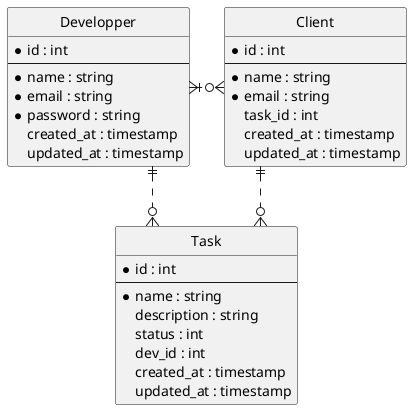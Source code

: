 @startuml erd
hide circle
skinparam linetype ortho

entity "Developper" as dev {
    *id : int
    --
    *name : string
    *email : string
    *password : string
    created_at : timestamp
    updated_at : timestamp
}

entity "Task" as task {
    *id : int
    --
    *name : string
    description : string
    status : int
    dev_id : int
    created_at : timestamp
    updated_at : timestamp
}

entity "Client" as client {
    *id : int
    --
    *name : string
    *email : string
    task_id : int
    created_at : timestamp
    updated_at : timestamp
}

dev ||..o{ task
dev }|.o{ client
client ||..o{ task

@enduml